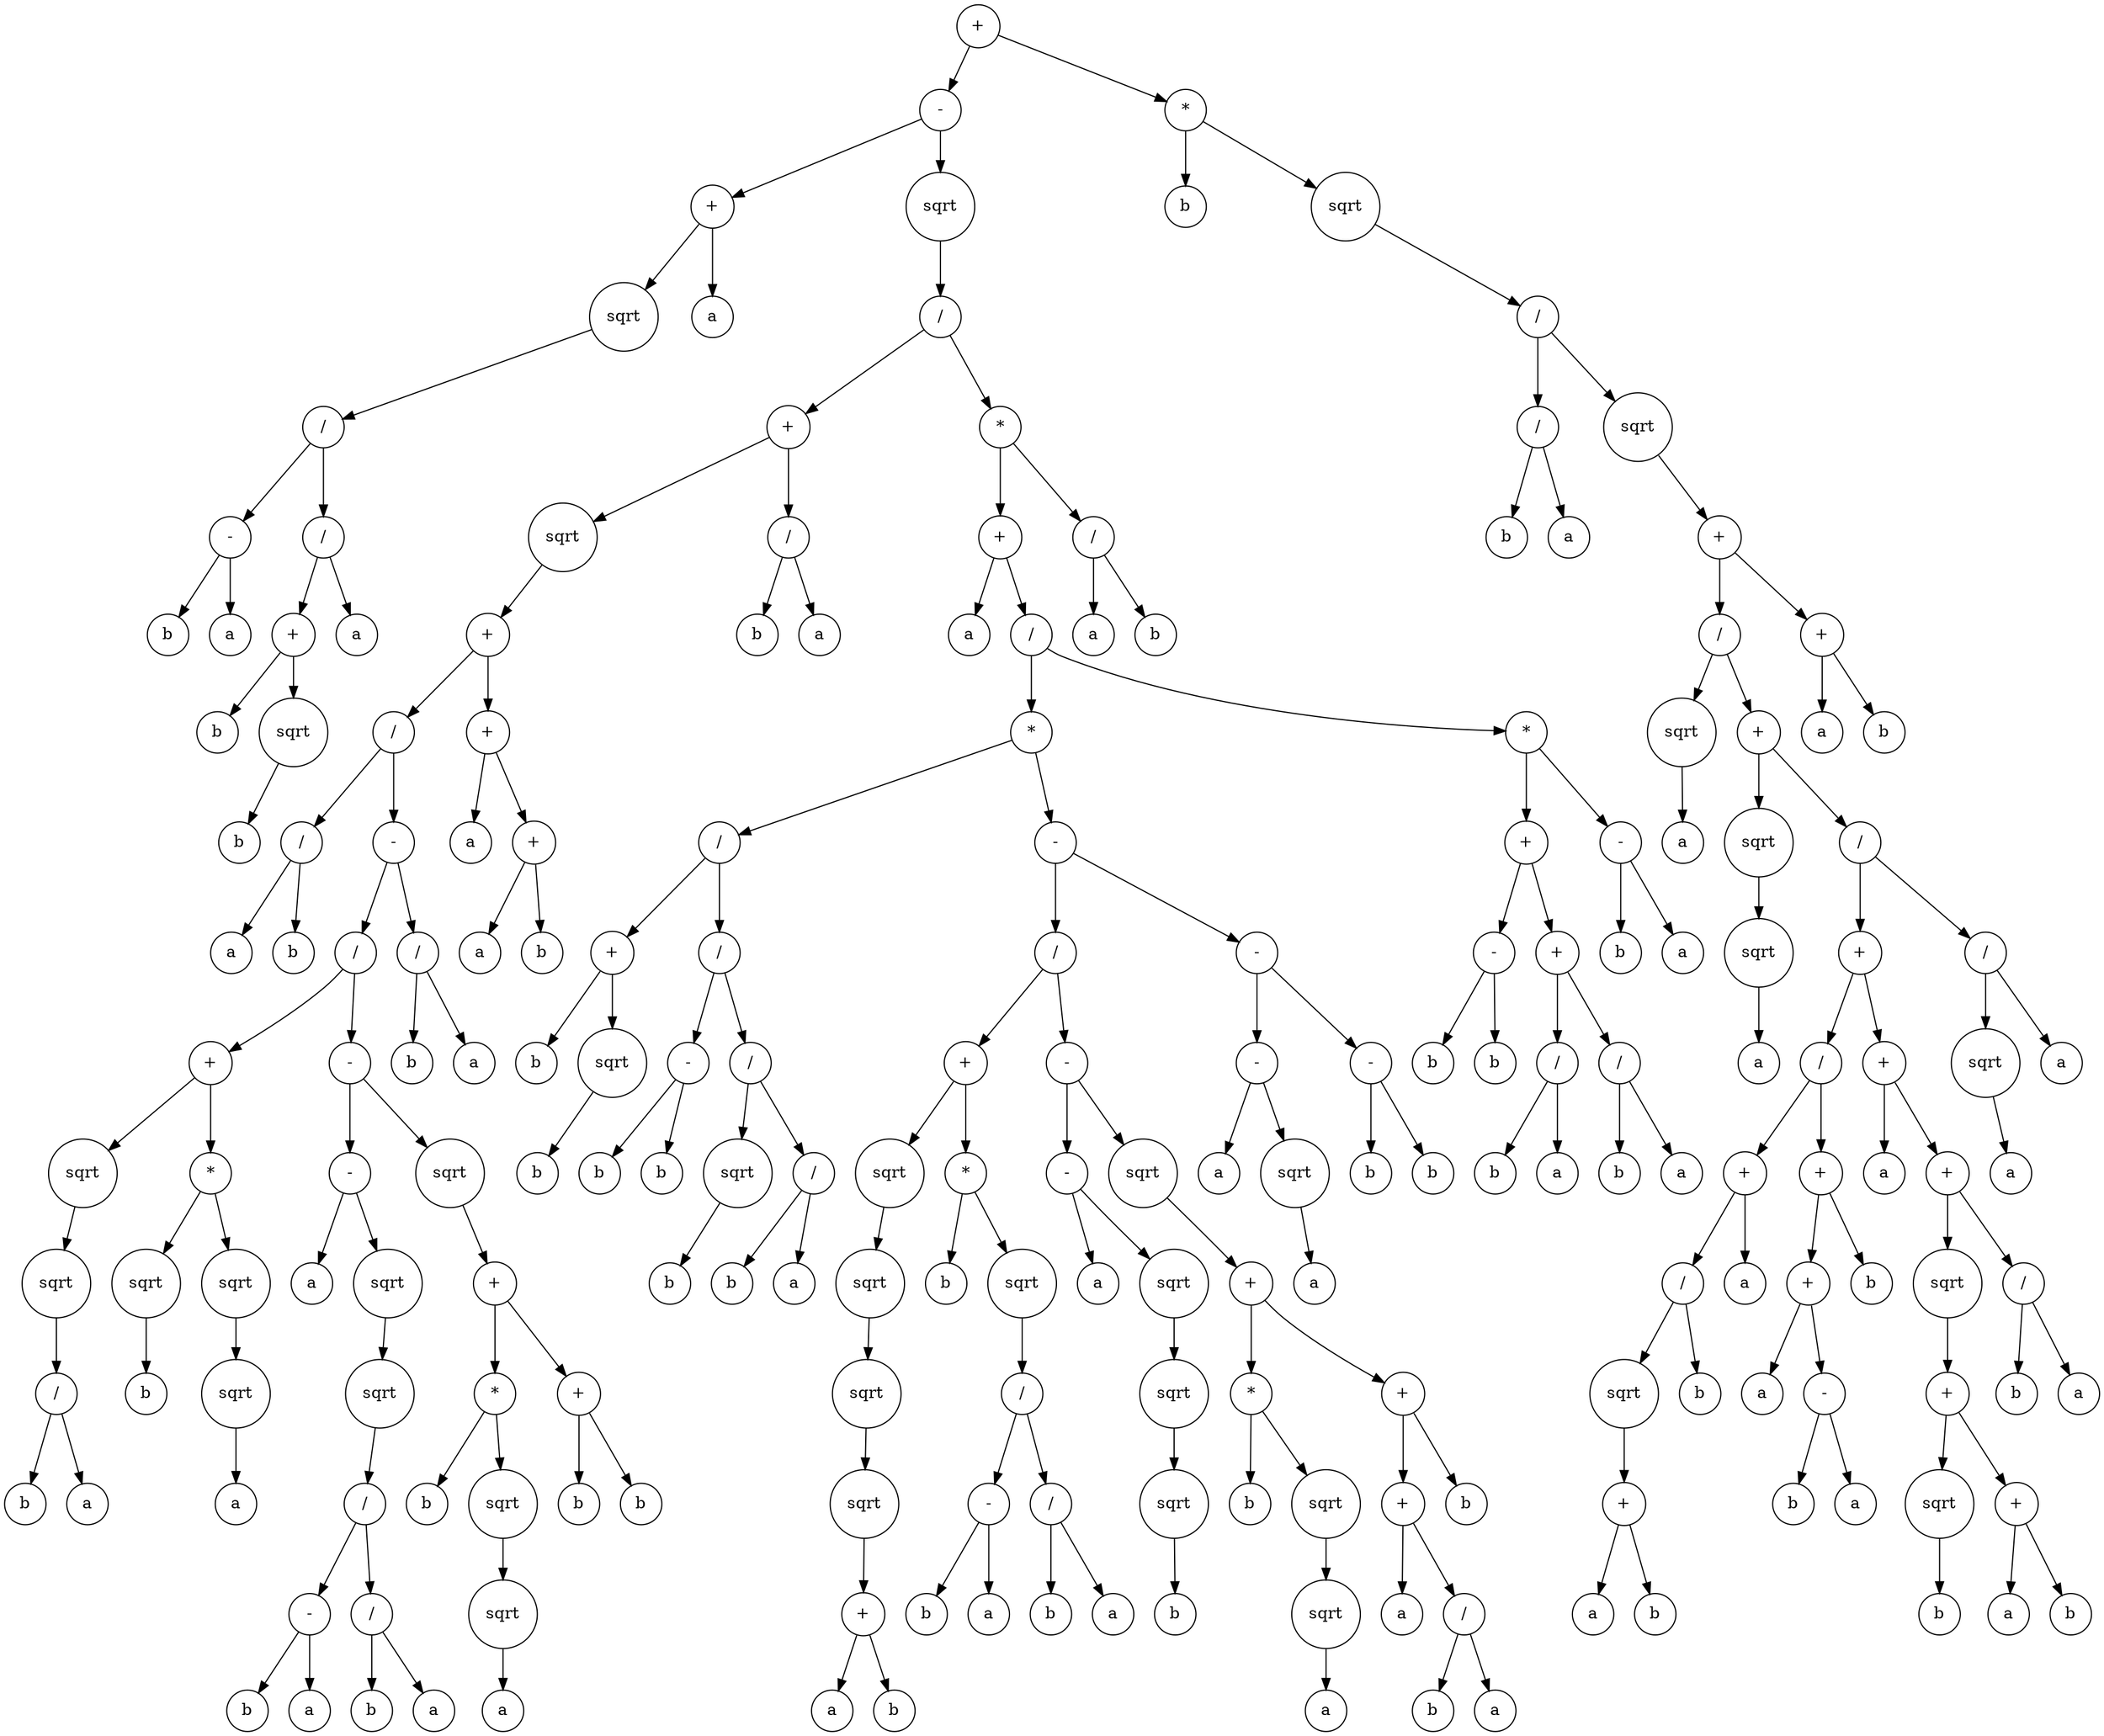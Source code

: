digraph g {
graph [ordering=out];
node [shape=circle];
n[label = "+"];
n0[label = "-"];
n00[label = "+"];
n000[label = "sqrt"];
n0000[label = "/"];
n00000[label = "-"];
n000000[label = "b"];
n00000 -> n000000;
n000001[label = "a"];
n00000 -> n000001;
n0000 -> n00000;
n00001[label = "/"];
n000010[label = "+"];
n0000100[label = "b"];
n000010 -> n0000100;
n0000101[label = "sqrt"];
n00001010[label = "b"];
n0000101 -> n00001010;
n000010 -> n0000101;
n00001 -> n000010;
n000011[label = "a"];
n00001 -> n000011;
n0000 -> n00001;
n000 -> n0000;
n00 -> n000;
n001[label = "a"];
n00 -> n001;
n0 -> n00;
n01[label = "sqrt"];
n010[label = "/"];
n0100[label = "+"];
n01000[label = "sqrt"];
n010000[label = "+"];
n0100000[label = "/"];
n01000000[label = "/"];
n010000000[label = "a"];
n01000000 -> n010000000;
n010000001[label = "b"];
n01000000 -> n010000001;
n0100000 -> n01000000;
n01000001[label = "-"];
n010000010[label = "/"];
n0100000100[label = "+"];
n01000001000[label = "sqrt"];
n010000010000[label = "sqrt"];
n0100000100000[label = "/"];
n01000001000000[label = "b"];
n0100000100000 -> n01000001000000;
n01000001000001[label = "a"];
n0100000100000 -> n01000001000001;
n010000010000 -> n0100000100000;
n01000001000 -> n010000010000;
n0100000100 -> n01000001000;
n01000001001[label = "*"];
n010000010010[label = "sqrt"];
n0100000100100[label = "b"];
n010000010010 -> n0100000100100;
n01000001001 -> n010000010010;
n010000010011[label = "sqrt"];
n0100000100110[label = "sqrt"];
n01000001001100[label = "a"];
n0100000100110 -> n01000001001100;
n010000010011 -> n0100000100110;
n01000001001 -> n010000010011;
n0100000100 -> n01000001001;
n010000010 -> n0100000100;
n0100000101[label = "-"];
n01000001010[label = "-"];
n010000010100[label = "a"];
n01000001010 -> n010000010100;
n010000010101[label = "sqrt"];
n0100000101010[label = "sqrt"];
n01000001010100[label = "/"];
n010000010101000[label = "-"];
n0100000101010000[label = "b"];
n010000010101000 -> n0100000101010000;
n0100000101010001[label = "a"];
n010000010101000 -> n0100000101010001;
n01000001010100 -> n010000010101000;
n010000010101001[label = "/"];
n0100000101010010[label = "b"];
n010000010101001 -> n0100000101010010;
n0100000101010011[label = "a"];
n010000010101001 -> n0100000101010011;
n01000001010100 -> n010000010101001;
n0100000101010 -> n01000001010100;
n010000010101 -> n0100000101010;
n01000001010 -> n010000010101;
n0100000101 -> n01000001010;
n01000001011[label = "sqrt"];
n010000010110[label = "+"];
n0100000101100[label = "*"];
n01000001011000[label = "b"];
n0100000101100 -> n01000001011000;
n01000001011001[label = "sqrt"];
n010000010110010[label = "sqrt"];
n0100000101100100[label = "a"];
n010000010110010 -> n0100000101100100;
n01000001011001 -> n010000010110010;
n0100000101100 -> n01000001011001;
n010000010110 -> n0100000101100;
n0100000101101[label = "+"];
n01000001011010[label = "b"];
n0100000101101 -> n01000001011010;
n01000001011011[label = "b"];
n0100000101101 -> n01000001011011;
n010000010110 -> n0100000101101;
n01000001011 -> n010000010110;
n0100000101 -> n01000001011;
n010000010 -> n0100000101;
n01000001 -> n010000010;
n010000011[label = "/"];
n0100000110[label = "b"];
n010000011 -> n0100000110;
n0100000111[label = "a"];
n010000011 -> n0100000111;
n01000001 -> n010000011;
n0100000 -> n01000001;
n010000 -> n0100000;
n0100001[label = "+"];
n01000010[label = "a"];
n0100001 -> n01000010;
n01000011[label = "+"];
n010000110[label = "a"];
n01000011 -> n010000110;
n010000111[label = "b"];
n01000011 -> n010000111;
n0100001 -> n01000011;
n010000 -> n0100001;
n01000 -> n010000;
n0100 -> n01000;
n01001[label = "/"];
n010010[label = "b"];
n01001 -> n010010;
n010011[label = "a"];
n01001 -> n010011;
n0100 -> n01001;
n010 -> n0100;
n0101[label = "*"];
n01010[label = "+"];
n010100[label = "a"];
n01010 -> n010100;
n010101[label = "/"];
n0101010[label = "*"];
n01010100[label = "/"];
n010101000[label = "+"];
n0101010000[label = "b"];
n010101000 -> n0101010000;
n0101010001[label = "sqrt"];
n01010100010[label = "b"];
n0101010001 -> n01010100010;
n010101000 -> n0101010001;
n01010100 -> n010101000;
n010101001[label = "/"];
n0101010010[label = "-"];
n01010100100[label = "b"];
n0101010010 -> n01010100100;
n01010100101[label = "b"];
n0101010010 -> n01010100101;
n010101001 -> n0101010010;
n0101010011[label = "/"];
n01010100110[label = "sqrt"];
n010101001100[label = "b"];
n01010100110 -> n010101001100;
n0101010011 -> n01010100110;
n01010100111[label = "/"];
n010101001110[label = "b"];
n01010100111 -> n010101001110;
n010101001111[label = "a"];
n01010100111 -> n010101001111;
n0101010011 -> n01010100111;
n010101001 -> n0101010011;
n01010100 -> n010101001;
n0101010 -> n01010100;
n01010101[label = "-"];
n010101010[label = "/"];
n0101010100[label = "+"];
n01010101000[label = "sqrt"];
n010101010000[label = "sqrt"];
n0101010100000[label = "sqrt"];
n01010101000000[label = "sqrt"];
n010101010000000[label = "+"];
n0101010100000000[label = "a"];
n010101010000000 -> n0101010100000000;
n0101010100000001[label = "b"];
n010101010000000 -> n0101010100000001;
n01010101000000 -> n010101010000000;
n0101010100000 -> n01010101000000;
n010101010000 -> n0101010100000;
n01010101000 -> n010101010000;
n0101010100 -> n01010101000;
n01010101001[label = "*"];
n010101010010[label = "b"];
n01010101001 -> n010101010010;
n010101010011[label = "sqrt"];
n0101010100110[label = "/"];
n01010101001100[label = "-"];
n010101010011000[label = "b"];
n01010101001100 -> n010101010011000;
n010101010011001[label = "a"];
n01010101001100 -> n010101010011001;
n0101010100110 -> n01010101001100;
n01010101001101[label = "/"];
n010101010011010[label = "b"];
n01010101001101 -> n010101010011010;
n010101010011011[label = "a"];
n01010101001101 -> n010101010011011;
n0101010100110 -> n01010101001101;
n010101010011 -> n0101010100110;
n01010101001 -> n010101010011;
n0101010100 -> n01010101001;
n010101010 -> n0101010100;
n0101010101[label = "-"];
n01010101010[label = "-"];
n010101010100[label = "a"];
n01010101010 -> n010101010100;
n010101010101[label = "sqrt"];
n0101010101010[label = "sqrt"];
n01010101010100[label = "sqrt"];
n010101010101000[label = "b"];
n01010101010100 -> n010101010101000;
n0101010101010 -> n01010101010100;
n010101010101 -> n0101010101010;
n01010101010 -> n010101010101;
n0101010101 -> n01010101010;
n01010101011[label = "sqrt"];
n010101010110[label = "+"];
n0101010101100[label = "*"];
n01010101011000[label = "b"];
n0101010101100 -> n01010101011000;
n01010101011001[label = "sqrt"];
n010101010110010[label = "sqrt"];
n0101010101100100[label = "a"];
n010101010110010 -> n0101010101100100;
n01010101011001 -> n010101010110010;
n0101010101100 -> n01010101011001;
n010101010110 -> n0101010101100;
n0101010101101[label = "+"];
n01010101011010[label = "+"];
n010101010110100[label = "a"];
n01010101011010 -> n010101010110100;
n010101010110101[label = "/"];
n0101010101101010[label = "b"];
n010101010110101 -> n0101010101101010;
n0101010101101011[label = "a"];
n010101010110101 -> n0101010101101011;
n01010101011010 -> n010101010110101;
n0101010101101 -> n01010101011010;
n01010101011011[label = "b"];
n0101010101101 -> n01010101011011;
n010101010110 -> n0101010101101;
n01010101011 -> n010101010110;
n0101010101 -> n01010101011;
n010101010 -> n0101010101;
n01010101 -> n010101010;
n010101011[label = "-"];
n0101010110[label = "-"];
n01010101100[label = "a"];
n0101010110 -> n01010101100;
n01010101101[label = "sqrt"];
n010101011010[label = "a"];
n01010101101 -> n010101011010;
n0101010110 -> n01010101101;
n010101011 -> n0101010110;
n0101010111[label = "-"];
n01010101110[label = "b"];
n0101010111 -> n01010101110;
n01010101111[label = "b"];
n0101010111 -> n01010101111;
n010101011 -> n0101010111;
n01010101 -> n010101011;
n0101010 -> n01010101;
n010101 -> n0101010;
n0101011[label = "*"];
n01010110[label = "+"];
n010101100[label = "-"];
n0101011000[label = "b"];
n010101100 -> n0101011000;
n0101011001[label = "b"];
n010101100 -> n0101011001;
n01010110 -> n010101100;
n010101101[label = "+"];
n0101011010[label = "/"];
n01010110100[label = "b"];
n0101011010 -> n01010110100;
n01010110101[label = "a"];
n0101011010 -> n01010110101;
n010101101 -> n0101011010;
n0101011011[label = "/"];
n01010110110[label = "b"];
n0101011011 -> n01010110110;
n01010110111[label = "a"];
n0101011011 -> n01010110111;
n010101101 -> n0101011011;
n01010110 -> n010101101;
n0101011 -> n01010110;
n01010111[label = "-"];
n010101110[label = "b"];
n01010111 -> n010101110;
n010101111[label = "a"];
n01010111 -> n010101111;
n0101011 -> n01010111;
n010101 -> n0101011;
n01010 -> n010101;
n0101 -> n01010;
n01011[label = "/"];
n010110[label = "a"];
n01011 -> n010110;
n010111[label = "b"];
n01011 -> n010111;
n0101 -> n01011;
n010 -> n0101;
n01 -> n010;
n0 -> n01;
n -> n0;
n1[label = "*"];
n10[label = "b"];
n1 -> n10;
n11[label = "sqrt"];
n110[label = "/"];
n1100[label = "/"];
n11000[label = "b"];
n1100 -> n11000;
n11001[label = "a"];
n1100 -> n11001;
n110 -> n1100;
n1101[label = "sqrt"];
n11010[label = "+"];
n110100[label = "/"];
n1101000[label = "sqrt"];
n11010000[label = "a"];
n1101000 -> n11010000;
n110100 -> n1101000;
n1101001[label = "+"];
n11010010[label = "sqrt"];
n110100100[label = "sqrt"];
n1101001000[label = "a"];
n110100100 -> n1101001000;
n11010010 -> n110100100;
n1101001 -> n11010010;
n11010011[label = "/"];
n110100110[label = "+"];
n1101001100[label = "/"];
n11010011000[label = "+"];
n110100110000[label = "/"];
n1101001100000[label = "sqrt"];
n11010011000000[label = "+"];
n110100110000000[label = "a"];
n11010011000000 -> n110100110000000;
n110100110000001[label = "b"];
n11010011000000 -> n110100110000001;
n1101001100000 -> n11010011000000;
n110100110000 -> n1101001100000;
n1101001100001[label = "b"];
n110100110000 -> n1101001100001;
n11010011000 -> n110100110000;
n110100110001[label = "a"];
n11010011000 -> n110100110001;
n1101001100 -> n11010011000;
n11010011001[label = "+"];
n110100110010[label = "+"];
n1101001100100[label = "a"];
n110100110010 -> n1101001100100;
n1101001100101[label = "-"];
n11010011001010[label = "b"];
n1101001100101 -> n11010011001010;
n11010011001011[label = "a"];
n1101001100101 -> n11010011001011;
n110100110010 -> n1101001100101;
n11010011001 -> n110100110010;
n110100110011[label = "b"];
n11010011001 -> n110100110011;
n1101001100 -> n11010011001;
n110100110 -> n1101001100;
n1101001101[label = "+"];
n11010011010[label = "a"];
n1101001101 -> n11010011010;
n11010011011[label = "+"];
n110100110110[label = "sqrt"];
n1101001101100[label = "+"];
n11010011011000[label = "sqrt"];
n110100110110000[label = "b"];
n11010011011000 -> n110100110110000;
n1101001101100 -> n11010011011000;
n11010011011001[label = "+"];
n110100110110010[label = "a"];
n11010011011001 -> n110100110110010;
n110100110110011[label = "b"];
n11010011011001 -> n110100110110011;
n1101001101100 -> n11010011011001;
n110100110110 -> n1101001101100;
n11010011011 -> n110100110110;
n110100110111[label = "/"];
n1101001101110[label = "b"];
n110100110111 -> n1101001101110;
n1101001101111[label = "a"];
n110100110111 -> n1101001101111;
n11010011011 -> n110100110111;
n1101001101 -> n11010011011;
n110100110 -> n1101001101;
n11010011 -> n110100110;
n110100111[label = "/"];
n1101001110[label = "sqrt"];
n11010011100[label = "a"];
n1101001110 -> n11010011100;
n110100111 -> n1101001110;
n1101001111[label = "a"];
n110100111 -> n1101001111;
n11010011 -> n110100111;
n1101001 -> n11010011;
n110100 -> n1101001;
n11010 -> n110100;
n110101[label = "+"];
n1101010[label = "a"];
n110101 -> n1101010;
n1101011[label = "b"];
n110101 -> n1101011;
n11010 -> n110101;
n1101 -> n11010;
n110 -> n1101;
n11 -> n110;
n1 -> n11;
n -> n1;
}
